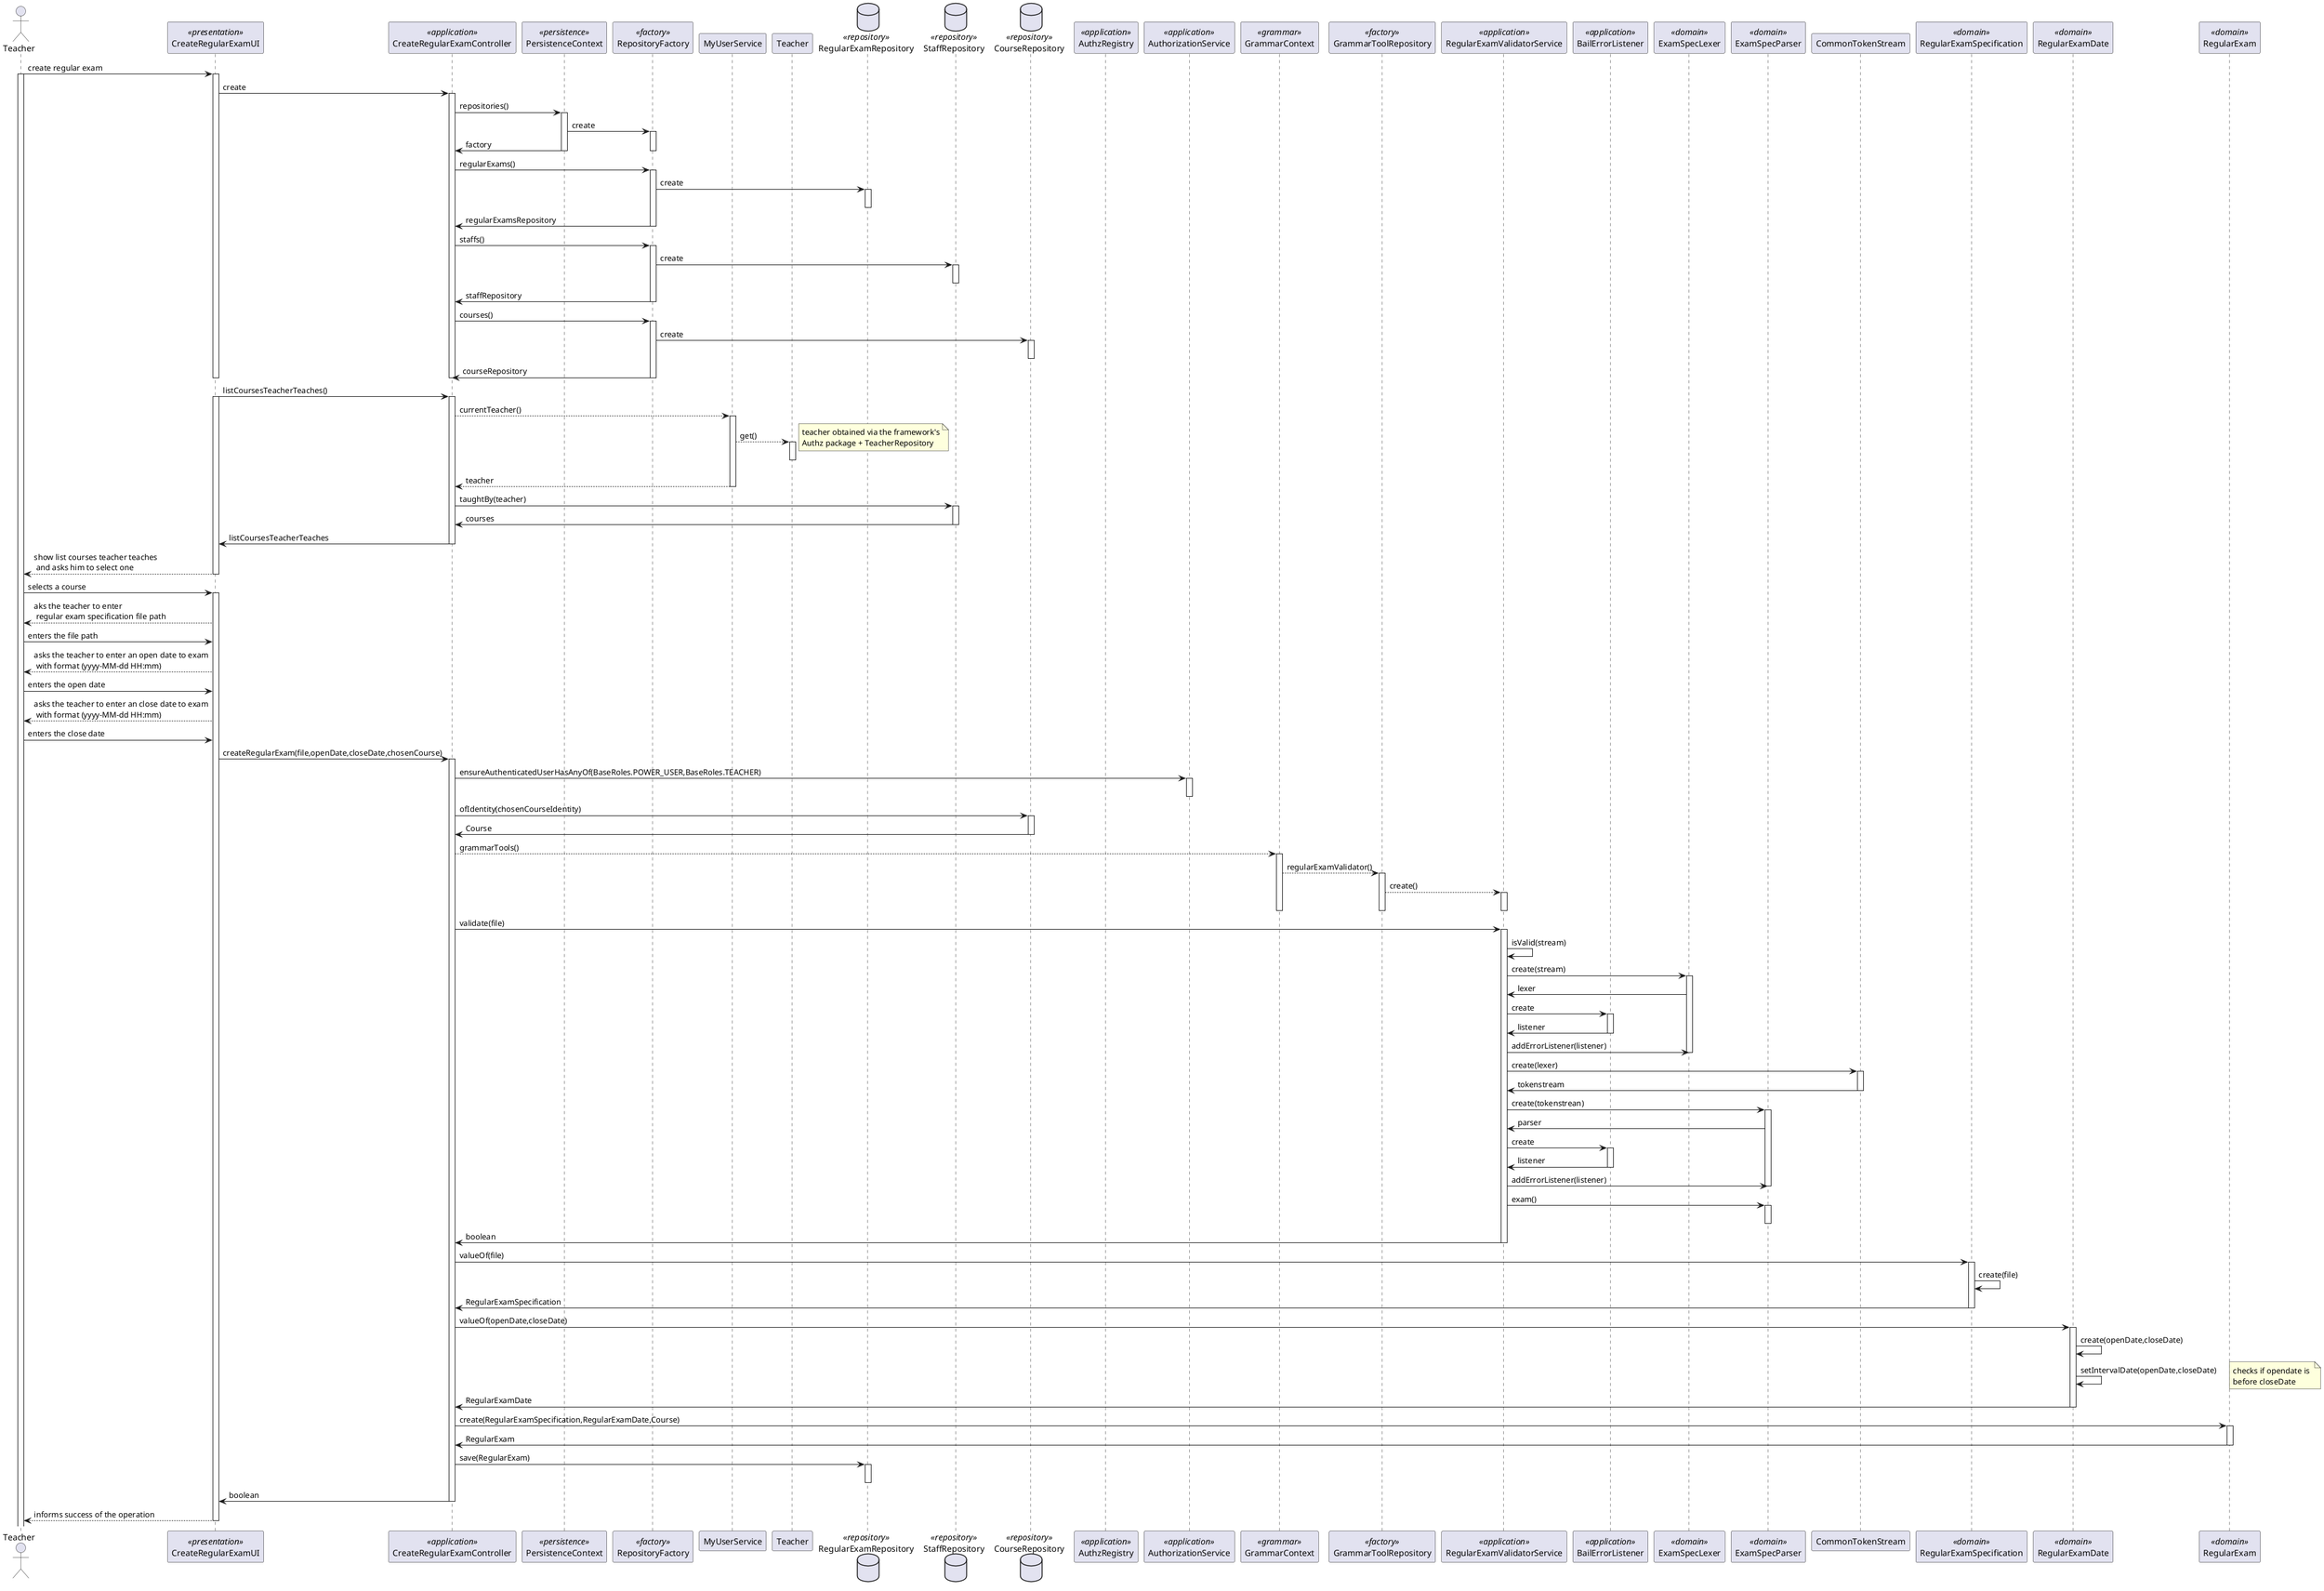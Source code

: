 @startuml
'https://plantuml.com/sequence-diagram

actor Teacher as Actor
participant CreateRegularExamUI as UI <<presentation>>
participant CreateRegularExamController as controller <<application>>
participant PersistenceContext as persistence <<persistence>>
participant RepositoryFactory as factory <<factory>>

participant MyUserService as user_svc
participant Teacher as teacher

database RegularExamRepository as repoRegularExam <<repository>>
database StaffRepository as repoStaff <<repository>>
database CourseRepository as repoCourse <<repository>>
participant AuthzRegistry as authz <<application>>
participant AuthorizationService as authzService <<application>>

participant GrammarContext as ctx <<grammar>>
participant GrammarToolRepository as grepo <<factory>>
participant RegularExamValidatorService as resservice <<application>>

participant BailErrorListener as listener <<application>>
participant ExamSpecLexer as lexer <<domain>>
participant ExamSpecParser as parser <<domain>>
participant CommonTokenStream as token
participant RegularExamSpecification as specification <<domain>>
participant RegularExamDate as examdate <<domain>>
participant RegularExam as exam <<domain>>




Actor -> UI : create regular exam
activate Actor
activate UI

    UI -> controller : create
    activate controller
        controller -> persistence : repositories()
        activate persistence
            persistence -> factory : create
            activate factory
            persistence -> controller : factory
            deactivate factory
        deactivate persistence

        controller ->factory :regularExams()
        activate factory
            factory -> repoRegularExam : create
            activate repoRegularExam
            deactivate repoRegularExam
            factory -> controller : regularExamsRepository
        deactivate factory


        controller -> factory :staffs()
        activate factory
            factory -> repoStaff : create
            activate repoStaff
            deactivate repoStaff
            factory -> controller : staffRepository
        deactivate factory

        controller -> factory :courses()
        activate factory
           factory -> repoCourse : create
           activate repoCourse
           deactivate repoCourse
           factory -> controller : courseRepository
        deactivate factory

    deactivate controller
deactivate UI

UI-> controller : listCoursesTeacherTeaches()
activate UI
    activate controller
        controller --> user_svc : currentTeacher()
        activate user_svc
            user_svc --> teacher : get()
            activate teacher
            deactivate teacher
            note right : teacher obtained via the framework's\nAuthz package + TeacherRepository
            user_svc --> controller : teacher
        deactivate user_svc

        controller -> repoStaff : taughtBy(teacher)
        activate repoStaff
            repoStaff -> controller : courses
        deactivate repoStaff

        controller -> UI : listCoursesTeacherTeaches
    deactivate controller
UI --> Actor : show list courses teacher teaches\n and asks him to select one
deactivate UI

Actor -> UI : selects a course
activate UI
    UI --> Actor : aks the teacher to enter\n regular exam specification file path

    Actor -> UI : enters the file path

    UI --> Actor : asks the teacher to enter an open date to exam\n with format (yyyy-MM-dd HH:mm)

    Actor -> UI : enters the open date

    UI --> Actor : asks the teacher to enter an close date to exam\n with format (yyyy-MM-dd HH:mm)

    Actor -> UI : enters the close date

    UI -> controller :createRegularExam(file,openDate,closeDate,chosenCourse)
    activate controller

        controller -> authzService : ensureAuthenticatedUserHasAnyOf(BaseRoles.POWER_USER,BaseRoles.TEACHER)
        activate authzService
        deactivate authzService

        controller -> repoCourse : ofIdentity(chosenCourseIdentity)
        activate repoCourse
            repoCourse -> controller : Course
        deactivate repoCourse

        controller --> ctx : grammarTools()
        activate ctx
            ctx --> grepo : regularExamValidator()
            activate grepo
                grepo --> resservice : create()
                activate resservice
                deactivate resservice
            deactivate grepo
        deactivate ctx

        controller -> resservice : validate(file)
        activate resservice
            resservice -> resservice : isValid(stream)

                resservice -> lexer :create(stream)
                activate lexer
                lexer -> resservice : lexer
                resservice -> listener :create
                activate listener
                    listener -> resservice : listener
                deactivate listener
                resservice -> lexer : addErrorListener(listener)
                deactivate lexer

                resservice -> token : create(lexer)
                activate token
                    token -> resservice : tokenstream
                deactivate token

                resservice -> parser :create(tokenstrean)
                activate parser
                parser -> resservice : parser
                resservice -> listener :create
                      activate listener
                        listener -> resservice : listener
                      deactivate listener
                resservice -> parser :addErrorListener(listener)
                deactivate parser

                resservice -> parser : exam()
                activate parser
                deactivate parser

            resservice -> controller : boolean
        deactivate resservice

        controller -> specification : valueOf(file)
        activate specification
        specification -> specification :create(file)
        specification -> controller : RegularExamSpecification
        deactivate specification

        controller -> examdate : valueOf(openDate,closeDate)
        activate examdate
        examdate -> examdate :create(openDate,closeDate)
        examdate -> examdate : setIntervalDate(openDate,closeDate)
        note right : checks if opendate is \nbefore closeDate
        examdate -> controller : RegularExamDate
        deactivate examdate

        controller -> exam : create(RegularExamSpecification,RegularExamDate,Course)
        activate exam
            exam -> controller: RegularExam
        deactivate exam

        controller -> repoRegularExam : save(RegularExam)
        activate repoRegularExam
        deactivate repoRegularExam

    controller -> UI : boolean
    deactivate controller

    UI --> Actor : informs success of the operation
deactivate UI








@enduml
